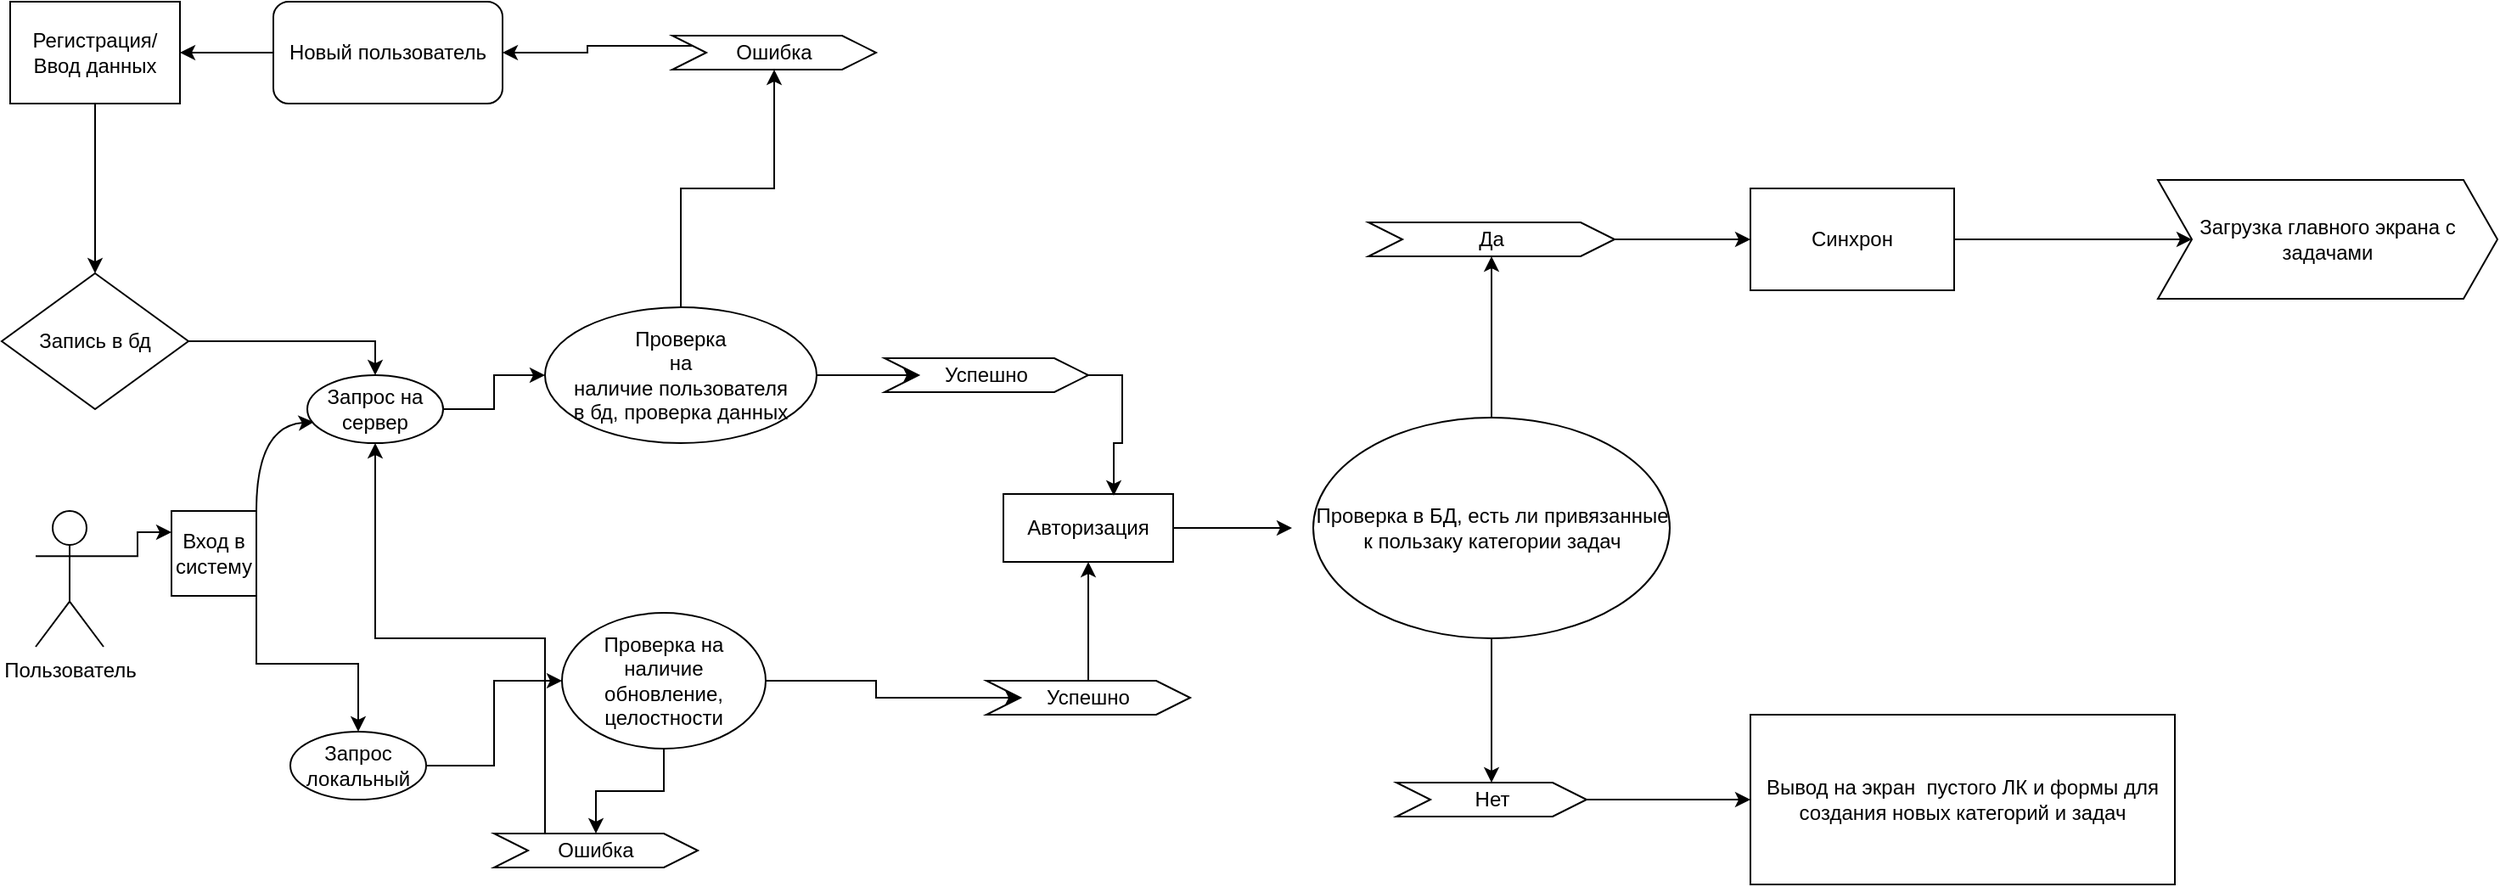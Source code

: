 <mxfile version="20.5.1" type="github">
  <diagram id="k_mQLQQeRcscMPAkfr1K" name="Page-1">
    <mxGraphModel dx="2272" dy="772" grid="1" gridSize="10" guides="1" tooltips="1" connect="1" arrows="1" fold="1" page="1" pageScale="1" pageWidth="850" pageHeight="1100" math="0" shadow="0">
      <root>
        <mxCell id="0" />
        <mxCell id="1" parent="0" />
        <mxCell id="R9fJtgLE9qpKzejMpYKI-48" style="edgeStyle=orthogonalEdgeStyle;rounded=0;orthogonalLoop=1;jettySize=auto;html=1;exitX=1;exitY=0.333;exitDx=0;exitDy=0;exitPerimeter=0;entryX=0;entryY=0.25;entryDx=0;entryDy=0;" parent="1" source="R9fJtgLE9qpKzejMpYKI-1" target="R9fJtgLE9qpKzejMpYKI-5" edge="1">
          <mxGeometry relative="1" as="geometry" />
        </mxCell>
        <mxCell id="R9fJtgLE9qpKzejMpYKI-1" value="Пользователь" style="shape=umlActor;verticalLabelPosition=bottom;verticalAlign=top;html=1;outlineConnect=0;" parent="1" vertex="1">
          <mxGeometry x="-10" y="490" width="40" height="80" as="geometry" />
        </mxCell>
        <mxCell id="R9fJtgLE9qpKzejMpYKI-24" style="edgeStyle=orthogonalEdgeStyle;rounded=0;orthogonalLoop=1;jettySize=auto;html=1;exitX=1;exitY=0.5;exitDx=0;exitDy=0;entryX=0;entryY=0.5;entryDx=0;entryDy=0;" parent="1" source="R9fJtgLE9qpKzejMpYKI-3" target="R9fJtgLE9qpKzejMpYKI-8" edge="1">
          <mxGeometry relative="1" as="geometry" />
        </mxCell>
        <mxCell id="R9fJtgLE9qpKzejMpYKI-3" value="Запрос на сервер" style="ellipse;whiteSpace=wrap;html=1;" parent="1" vertex="1">
          <mxGeometry x="150" y="410" width="80" height="40" as="geometry" />
        </mxCell>
        <mxCell id="R9fJtgLE9qpKzejMpYKI-54" style="edgeStyle=orthogonalEdgeStyle;rounded=0;orthogonalLoop=1;jettySize=auto;html=1;exitX=1;exitY=0.5;exitDx=0;exitDy=0;" parent="1" source="R9fJtgLE9qpKzejMpYKI-4" target="R9fJtgLE9qpKzejMpYKI-9" edge="1">
          <mxGeometry relative="1" as="geometry" />
        </mxCell>
        <mxCell id="R9fJtgLE9qpKzejMpYKI-4" value="Запрос локальный" style="ellipse;whiteSpace=wrap;html=1;" parent="1" vertex="1">
          <mxGeometry x="140" y="620" width="80" height="40" as="geometry" />
        </mxCell>
        <mxCell id="R9fJtgLE9qpKzejMpYKI-25" style="edgeStyle=orthogonalEdgeStyle;rounded=0;orthogonalLoop=1;jettySize=auto;html=1;exitX=1;exitY=1;exitDx=0;exitDy=0;" parent="1" source="R9fJtgLE9qpKzejMpYKI-5" target="R9fJtgLE9qpKzejMpYKI-4" edge="1">
          <mxGeometry relative="1" as="geometry" />
        </mxCell>
        <mxCell id="R9fJtgLE9qpKzejMpYKI-5" value="Вход в систему" style="whiteSpace=wrap;html=1;aspect=fixed;" parent="1" vertex="1">
          <mxGeometry x="70" y="490" width="50" height="50" as="geometry" />
        </mxCell>
        <mxCell id="R9fJtgLE9qpKzejMpYKI-35" style="edgeStyle=orthogonalEdgeStyle;rounded=0;orthogonalLoop=1;jettySize=auto;html=1;exitX=0.5;exitY=0;exitDx=0;exitDy=0;entryX=0.5;entryY=1;entryDx=0;entryDy=0;" parent="1" source="R9fJtgLE9qpKzejMpYKI-8" target="R9fJtgLE9qpKzejMpYKI-36" edge="1">
          <mxGeometry relative="1" as="geometry" />
        </mxCell>
        <mxCell id="R9fJtgLE9qpKzejMpYKI-50" style="edgeStyle=orthogonalEdgeStyle;rounded=0;orthogonalLoop=1;jettySize=auto;html=1;exitX=1;exitY=0.5;exitDx=0;exitDy=0;entryX=0;entryY=0.5;entryDx=0;entryDy=0;" parent="1" source="R9fJtgLE9qpKzejMpYKI-8" target="R9fJtgLE9qpKzejMpYKI-49" edge="1">
          <mxGeometry relative="1" as="geometry" />
        </mxCell>
        <mxCell id="R9fJtgLE9qpKzejMpYKI-8" value="Проверка&lt;br&gt;на&lt;br&gt;наличие пользователя&lt;br&gt;в бд, проверка данных" style="ellipse;whiteSpace=wrap;html=1;" parent="1" vertex="1">
          <mxGeometry x="290" y="370" width="160" height="80" as="geometry" />
        </mxCell>
        <mxCell id="R9fJtgLE9qpKzejMpYKI-22" style="edgeStyle=orthogonalEdgeStyle;rounded=0;orthogonalLoop=1;jettySize=auto;html=1;exitX=1;exitY=0.5;exitDx=0;exitDy=0;entryX=0;entryY=0.5;entryDx=0;entryDy=0;" parent="1" source="R9fJtgLE9qpKzejMpYKI-9" target="R9fJtgLE9qpKzejMpYKI-14" edge="1">
          <mxGeometry relative="1" as="geometry" />
        </mxCell>
        <mxCell id="R9fJtgLE9qpKzejMpYKI-23" style="edgeStyle=orthogonalEdgeStyle;rounded=0;orthogonalLoop=1;jettySize=auto;html=1;" parent="1" source="R9fJtgLE9qpKzejMpYKI-9" target="R9fJtgLE9qpKzejMpYKI-20" edge="1">
          <mxGeometry relative="1" as="geometry" />
        </mxCell>
        <mxCell id="R9fJtgLE9qpKzejMpYKI-9" value="Проверка на наличие обновление, целостности" style="ellipse;whiteSpace=wrap;html=1;" parent="1" vertex="1">
          <mxGeometry x="300" y="550" width="120" height="80" as="geometry" />
        </mxCell>
        <mxCell id="R9fJtgLE9qpKzejMpYKI-10" value="" style="curved=1;endArrow=classic;html=1;rounded=0;entryX=0.048;entryY=0.69;entryDx=0;entryDy=0;entryPerimeter=0;" parent="1" target="R9fJtgLE9qpKzejMpYKI-3" edge="1">
          <mxGeometry width="50" height="50" relative="1" as="geometry">
            <mxPoint x="120" y="490" as="sourcePoint" />
            <mxPoint x="170" y="440" as="targetPoint" />
            <Array as="points">
              <mxPoint x="120" y="440" />
            </Array>
          </mxGeometry>
        </mxCell>
        <mxCell id="KJ6-j59-HJsrFrItnZIq-3" style="edgeStyle=orthogonalEdgeStyle;rounded=0;orthogonalLoop=1;jettySize=auto;html=1;exitX=1;exitY=0.5;exitDx=0;exitDy=0;" edge="1" parent="1" source="R9fJtgLE9qpKzejMpYKI-12">
          <mxGeometry relative="1" as="geometry">
            <mxPoint x="730" y="500" as="targetPoint" />
          </mxGeometry>
        </mxCell>
        <mxCell id="R9fJtgLE9qpKzejMpYKI-12" value="Авторизация" style="rounded=0;whiteSpace=wrap;html=1;" parent="1" vertex="1">
          <mxGeometry x="560" y="480" width="100" height="40" as="geometry" />
        </mxCell>
        <mxCell id="R9fJtgLE9qpKzejMpYKI-16" style="edgeStyle=orthogonalEdgeStyle;rounded=0;orthogonalLoop=1;jettySize=auto;html=1;" parent="1" source="R9fJtgLE9qpKzejMpYKI-14" target="R9fJtgLE9qpKzejMpYKI-12" edge="1">
          <mxGeometry relative="1" as="geometry" />
        </mxCell>
        <mxCell id="R9fJtgLE9qpKzejMpYKI-14" value="Успешно" style="shape=step;perimeter=stepPerimeter;whiteSpace=wrap;html=1;fixedSize=1;" parent="1" vertex="1">
          <mxGeometry x="550" y="590" width="120" height="20" as="geometry" />
        </mxCell>
        <mxCell id="R9fJtgLE9qpKzejMpYKI-21" style="edgeStyle=orthogonalEdgeStyle;rounded=0;orthogonalLoop=1;jettySize=auto;html=1;exitX=1;exitY=0.5;exitDx=0;exitDy=0;entryX=0.5;entryY=1;entryDx=0;entryDy=0;" parent="1" source="R9fJtgLE9qpKzejMpYKI-20" target="R9fJtgLE9qpKzejMpYKI-3" edge="1">
          <mxGeometry relative="1" as="geometry">
            <Array as="points">
              <mxPoint x="290" y="690" />
              <mxPoint x="290" y="565" />
              <mxPoint x="190" y="565" />
            </Array>
          </mxGeometry>
        </mxCell>
        <mxCell id="R9fJtgLE9qpKzejMpYKI-20" value="Ошибка" style="shape=step;perimeter=stepPerimeter;whiteSpace=wrap;html=1;fixedSize=1;" parent="1" vertex="1">
          <mxGeometry x="260" y="680" width="120" height="20" as="geometry" />
        </mxCell>
        <mxCell id="R9fJtgLE9qpKzejMpYKI-27" value="Загрузка главного экрана с задачами" style="shape=step;perimeter=stepPerimeter;whiteSpace=wrap;html=1;fixedSize=1;" parent="1" vertex="1">
          <mxGeometry x="1240" y="295" width="200" height="70" as="geometry" />
        </mxCell>
        <mxCell id="R9fJtgLE9qpKzejMpYKI-41" style="edgeStyle=orthogonalEdgeStyle;rounded=0;orthogonalLoop=1;jettySize=auto;html=1;exitX=0;exitY=0.25;exitDx=0;exitDy=0;entryX=1;entryY=0.5;entryDx=0;entryDy=0;" parent="1" source="R9fJtgLE9qpKzejMpYKI-36" target="R9fJtgLE9qpKzejMpYKI-40" edge="1">
          <mxGeometry relative="1" as="geometry" />
        </mxCell>
        <mxCell id="R9fJtgLE9qpKzejMpYKI-36" value="Ошибка" style="shape=step;perimeter=stepPerimeter;whiteSpace=wrap;html=1;fixedSize=1;" parent="1" vertex="1">
          <mxGeometry x="365" y="210" width="120" height="20" as="geometry" />
        </mxCell>
        <mxCell id="R9fJtgLE9qpKzejMpYKI-44" style="edgeStyle=orthogonalEdgeStyle;rounded=0;orthogonalLoop=1;jettySize=auto;html=1;exitX=0;exitY=0.5;exitDx=0;exitDy=0;entryX=1;entryY=0.5;entryDx=0;entryDy=0;" parent="1" source="R9fJtgLE9qpKzejMpYKI-40" target="R9fJtgLE9qpKzejMpYKI-42" edge="1">
          <mxGeometry relative="1" as="geometry" />
        </mxCell>
        <mxCell id="R9fJtgLE9qpKzejMpYKI-40" value="Новый пользователь&lt;br&gt;" style="rounded=1;whiteSpace=wrap;html=1;" parent="1" vertex="1">
          <mxGeometry x="130" y="190" width="135" height="60" as="geometry" />
        </mxCell>
        <mxCell id="R9fJtgLE9qpKzejMpYKI-45" style="edgeStyle=orthogonalEdgeStyle;rounded=0;orthogonalLoop=1;jettySize=auto;html=1;" parent="1" source="R9fJtgLE9qpKzejMpYKI-42" edge="1">
          <mxGeometry relative="1" as="geometry">
            <mxPoint x="25" y="350" as="targetPoint" />
          </mxGeometry>
        </mxCell>
        <mxCell id="R9fJtgLE9qpKzejMpYKI-42" value="Регистрация/&lt;br&gt;Ввод данных" style="rounded=0;whiteSpace=wrap;html=1;" parent="1" vertex="1">
          <mxGeometry x="-25" y="190" width="100" height="60" as="geometry" />
        </mxCell>
        <mxCell id="R9fJtgLE9qpKzejMpYKI-47" style="edgeStyle=orthogonalEdgeStyle;rounded=0;orthogonalLoop=1;jettySize=auto;html=1;exitX=1;exitY=0.5;exitDx=0;exitDy=0;entryX=0.5;entryY=0;entryDx=0;entryDy=0;" parent="1" source="R9fJtgLE9qpKzejMpYKI-43" target="R9fJtgLE9qpKzejMpYKI-3" edge="1">
          <mxGeometry relative="1" as="geometry" />
        </mxCell>
        <mxCell id="R9fJtgLE9qpKzejMpYKI-43" value="Запись в бд" style="rhombus;whiteSpace=wrap;html=1;" parent="1" vertex="1">
          <mxGeometry x="-30" y="350" width="110" height="80" as="geometry" />
        </mxCell>
        <mxCell id="R9fJtgLE9qpKzejMpYKI-52" style="edgeStyle=orthogonalEdgeStyle;rounded=0;orthogonalLoop=1;jettySize=auto;html=1;exitX=1;exitY=0.5;exitDx=0;exitDy=0;entryX=0.65;entryY=0.025;entryDx=0;entryDy=0;entryPerimeter=0;" parent="1" source="R9fJtgLE9qpKzejMpYKI-49" target="R9fJtgLE9qpKzejMpYKI-12" edge="1">
          <mxGeometry relative="1" as="geometry" />
        </mxCell>
        <mxCell id="R9fJtgLE9qpKzejMpYKI-49" value="Успешно" style="shape=step;perimeter=stepPerimeter;whiteSpace=wrap;html=1;fixedSize=1;" parent="1" vertex="1">
          <mxGeometry x="490" y="400" width="120" height="20" as="geometry" />
        </mxCell>
        <mxCell id="KJ6-j59-HJsrFrItnZIq-6" value="" style="edgeStyle=orthogonalEdgeStyle;rounded=0;orthogonalLoop=1;jettySize=auto;html=1;" edge="1" parent="1" source="KJ6-j59-HJsrFrItnZIq-4" target="KJ6-j59-HJsrFrItnZIq-5">
          <mxGeometry relative="1" as="geometry" />
        </mxCell>
        <mxCell id="KJ6-j59-HJsrFrItnZIq-11" value="" style="edgeStyle=orthogonalEdgeStyle;rounded=0;orthogonalLoop=1;jettySize=auto;html=1;" edge="1" parent="1" source="KJ6-j59-HJsrFrItnZIq-4" target="KJ6-j59-HJsrFrItnZIq-10">
          <mxGeometry relative="1" as="geometry" />
        </mxCell>
        <mxCell id="KJ6-j59-HJsrFrItnZIq-4" value="Проверка в БД, есть ли привязанные к пользаку категории задач" style="ellipse;whiteSpace=wrap;html=1;" vertex="1" parent="1">
          <mxGeometry x="742.5" y="435" width="210" height="130" as="geometry" />
        </mxCell>
        <mxCell id="KJ6-j59-HJsrFrItnZIq-8" value="" style="edgeStyle=orthogonalEdgeStyle;rounded=0;orthogonalLoop=1;jettySize=auto;html=1;" edge="1" parent="1" source="KJ6-j59-HJsrFrItnZIq-5" target="KJ6-j59-HJsrFrItnZIq-7">
          <mxGeometry relative="1" as="geometry" />
        </mxCell>
        <mxCell id="KJ6-j59-HJsrFrItnZIq-5" value="Да" style="shape=step;perimeter=stepPerimeter;whiteSpace=wrap;html=1;fixedSize=1;" vertex="1" parent="1">
          <mxGeometry x="775" y="320" width="145" height="20" as="geometry" />
        </mxCell>
        <mxCell id="KJ6-j59-HJsrFrItnZIq-9" style="edgeStyle=orthogonalEdgeStyle;rounded=0;orthogonalLoop=1;jettySize=auto;html=1;entryX=0;entryY=0.5;entryDx=0;entryDy=0;" edge="1" parent="1" source="KJ6-j59-HJsrFrItnZIq-7" target="R9fJtgLE9qpKzejMpYKI-27">
          <mxGeometry relative="1" as="geometry" />
        </mxCell>
        <mxCell id="KJ6-j59-HJsrFrItnZIq-7" value="Синхрон" style="rounded=0;whiteSpace=wrap;html=1;" vertex="1" parent="1">
          <mxGeometry x="1000" y="300" width="120" height="60" as="geometry" />
        </mxCell>
        <mxCell id="KJ6-j59-HJsrFrItnZIq-13" value="" style="edgeStyle=orthogonalEdgeStyle;rounded=0;orthogonalLoop=1;jettySize=auto;html=1;" edge="1" parent="1" source="KJ6-j59-HJsrFrItnZIq-10" target="KJ6-j59-HJsrFrItnZIq-12">
          <mxGeometry relative="1" as="geometry" />
        </mxCell>
        <mxCell id="KJ6-j59-HJsrFrItnZIq-10" value="Нет" style="shape=step;perimeter=stepPerimeter;whiteSpace=wrap;html=1;fixedSize=1;" vertex="1" parent="1">
          <mxGeometry x="791.5" y="650" width="112" height="20" as="geometry" />
        </mxCell>
        <mxCell id="KJ6-j59-HJsrFrItnZIq-12" value="Вывод на экран&amp;nbsp; пустого ЛК и формы для создания новых категорий и задач" style="whiteSpace=wrap;html=1;" vertex="1" parent="1">
          <mxGeometry x="1000" y="610" width="250" height="100" as="geometry" />
        </mxCell>
      </root>
    </mxGraphModel>
  </diagram>
</mxfile>
